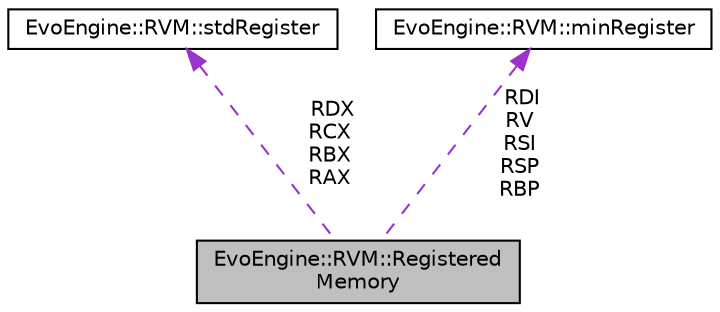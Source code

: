 digraph "EvoEngine::RVM::RegisteredMemory"
{
  edge [fontname="Helvetica",fontsize="10",labelfontname="Helvetica",labelfontsize="10"];
  node [fontname="Helvetica",fontsize="10",shape=record];
  Node1 [label="EvoEngine::RVM::Registered\lMemory",height=0.2,width=0.4,color="black", fillcolor="grey75", style="filled", fontcolor="black"];
  Node2 -> Node1 [dir="back",color="darkorchid3",fontsize="10",style="dashed",label=" RDX\nRCX\nRBX\nRAX" ,fontname="Helvetica"];
  Node2 [label="EvoEngine::RVM::stdRegister",height=0.2,width=0.4,color="black", fillcolor="white", style="filled",URL="$unionEvoEngine_1_1RVM_1_1stdRegister.html"];
  Node3 -> Node1 [dir="back",color="darkorchid3",fontsize="10",style="dashed",label=" RDI\nRV\nRSI\nRSP\nRBP" ,fontname="Helvetica"];
  Node3 [label="EvoEngine::RVM::minRegister",height=0.2,width=0.4,color="black", fillcolor="white", style="filled",URL="$unionEvoEngine_1_1RVM_1_1minRegister.html"];
}
